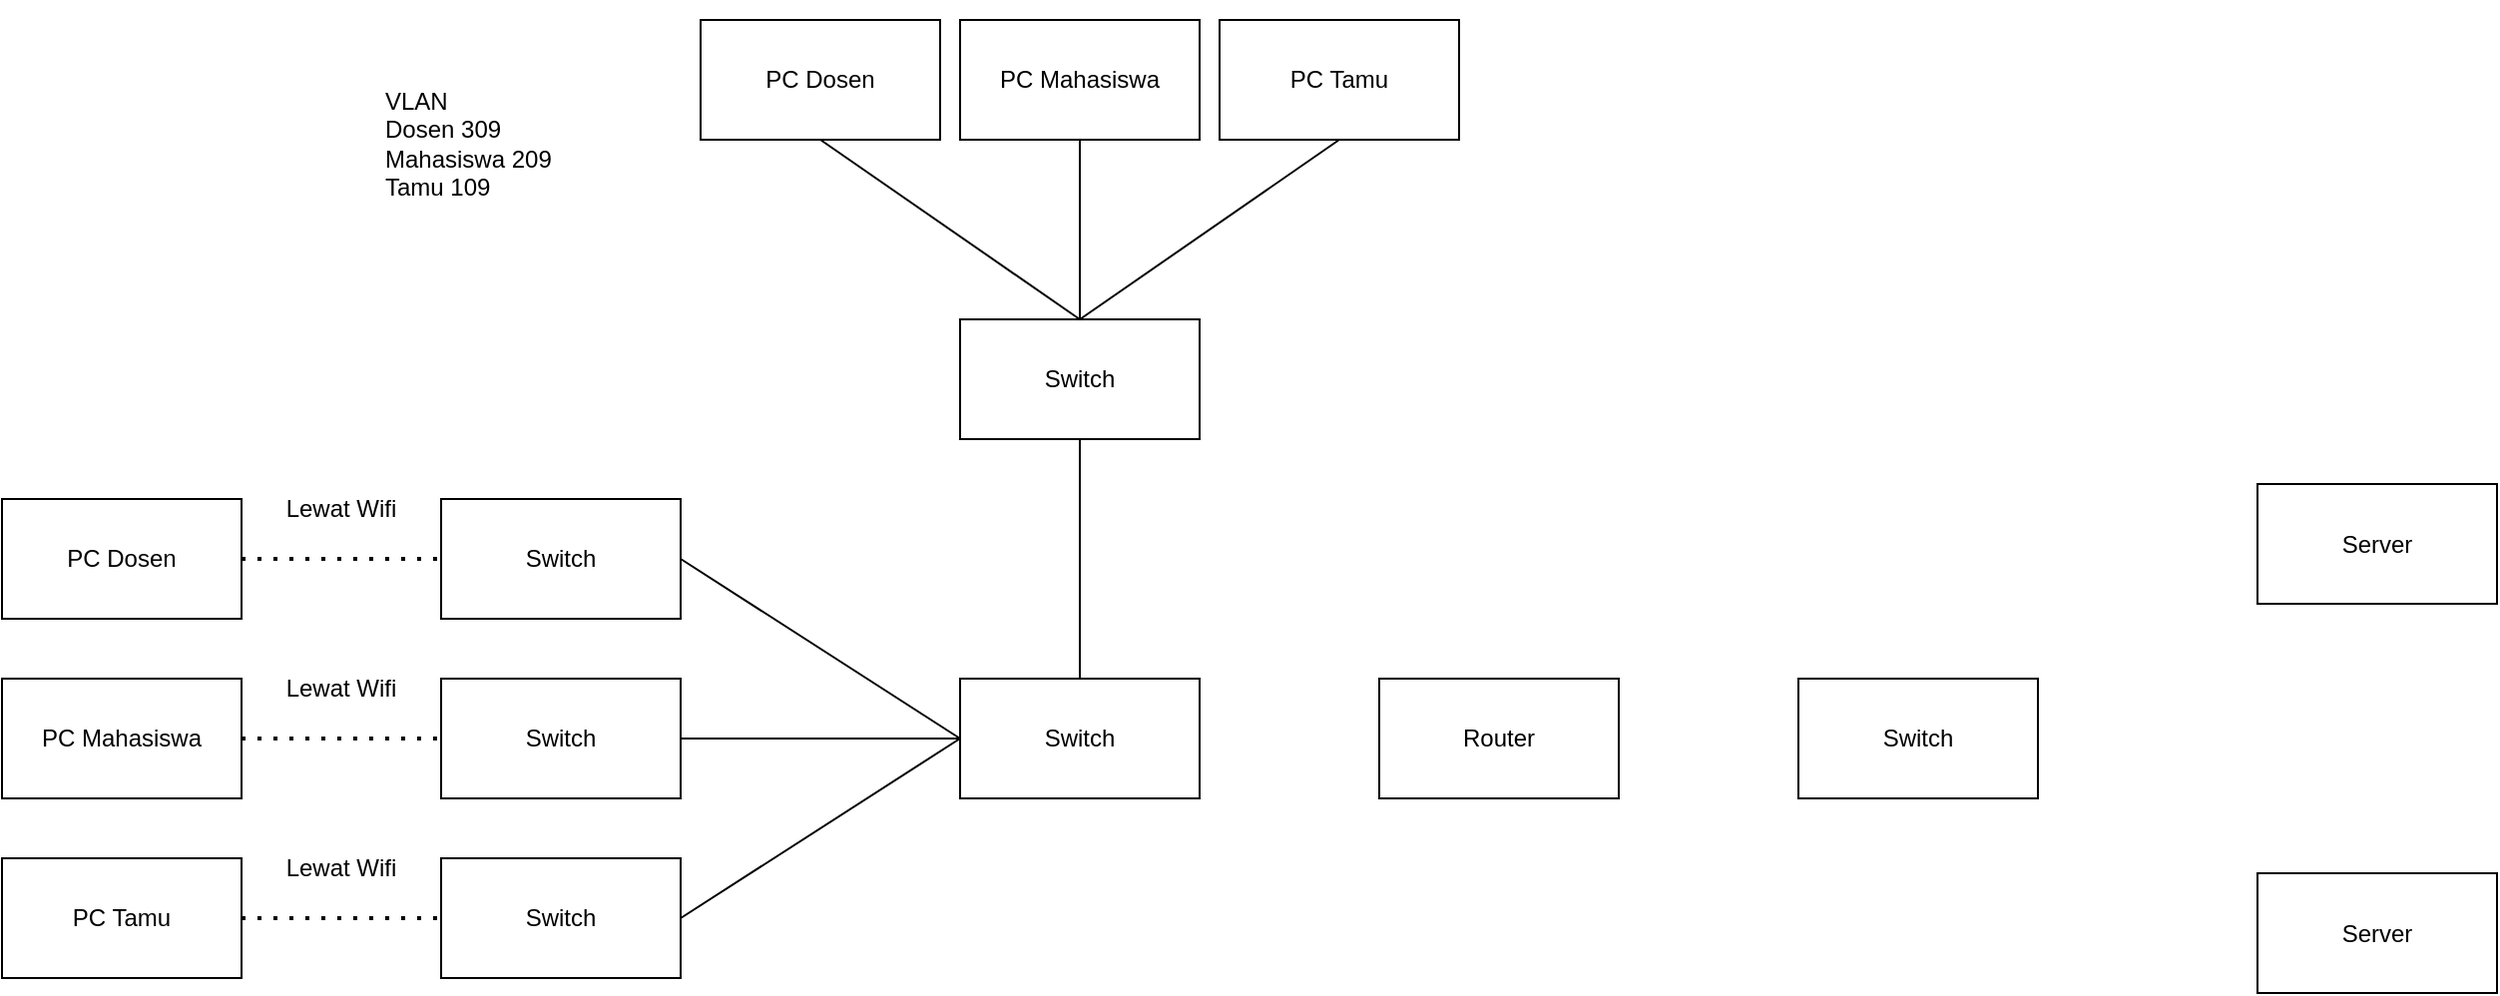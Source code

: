 <mxfile version="28.2.5">
  <diagram name="Page-1" id="QnvDENanHLP7i-Xlz8z3">
    <mxGraphModel dx="1803" dy="1664" grid="1" gridSize="10" guides="1" tooltips="1" connect="1" arrows="1" fold="1" page="1" pageScale="1" pageWidth="850" pageHeight="1100" math="0" shadow="0">
      <root>
        <mxCell id="0" />
        <mxCell id="1" parent="0" />
        <mxCell id="2RDvjNLUTE3DEYnWK3N8-1" value="PC Mahasiswa" style="rounded=0;whiteSpace=wrap;html=1;" parent="1" vertex="1">
          <mxGeometry x="280" width="120" height="60" as="geometry" />
        </mxCell>
        <mxCell id="2RDvjNLUTE3DEYnWK3N8-2" value="PC Dosen" style="rounded=0;whiteSpace=wrap;html=1;" parent="1" vertex="1">
          <mxGeometry x="150" width="120" height="60" as="geometry" />
        </mxCell>
        <mxCell id="2RDvjNLUTE3DEYnWK3N8-3" value="PC Tamu" style="rounded=0;whiteSpace=wrap;html=1;" parent="1" vertex="1">
          <mxGeometry x="410" width="120" height="60" as="geometry" />
        </mxCell>
        <mxCell id="2RDvjNLUTE3DEYnWK3N8-4" value="&lt;div&gt;&lt;br&gt;&lt;/div&gt;&lt;div&gt;VLAN&lt;/div&gt;Dosen 309&lt;div&gt;Mahasiswa 209&lt;/div&gt;&lt;div&gt;Tamu 109&lt;/div&gt;" style="text;html=1;align=left;verticalAlign=middle;whiteSpace=wrap;rounded=0;" parent="1" vertex="1">
          <mxGeometry x="-10" y="-10" width="120" height="130" as="geometry" />
        </mxCell>
        <mxCell id="2RDvjNLUTE3DEYnWK3N8-5" value="Switch" style="rounded=0;whiteSpace=wrap;html=1;" parent="1" vertex="1">
          <mxGeometry x="280" y="150" width="120" height="60" as="geometry" />
        </mxCell>
        <mxCell id="2RDvjNLUTE3DEYnWK3N8-6" value="" style="endArrow=none;html=1;rounded=0;exitX=0.5;exitY=1;exitDx=0;exitDy=0;entryX=0.5;entryY=0;entryDx=0;entryDy=0;" parent="1" source="2RDvjNLUTE3DEYnWK3N8-2" target="2RDvjNLUTE3DEYnWK3N8-5" edge="1">
          <mxGeometry width="50" height="50" relative="1" as="geometry">
            <mxPoint x="290" y="180" as="sourcePoint" />
            <mxPoint x="340" y="130" as="targetPoint" />
          </mxGeometry>
        </mxCell>
        <mxCell id="2RDvjNLUTE3DEYnWK3N8-7" value="" style="endArrow=none;html=1;rounded=0;exitX=0.5;exitY=1;exitDx=0;exitDy=0;entryX=0.5;entryY=0;entryDx=0;entryDy=0;" parent="1" source="2RDvjNLUTE3DEYnWK3N8-1" target="2RDvjNLUTE3DEYnWK3N8-5" edge="1">
          <mxGeometry width="50" height="50" relative="1" as="geometry">
            <mxPoint x="360" y="130" as="sourcePoint" />
            <mxPoint x="490" y="220" as="targetPoint" />
          </mxGeometry>
        </mxCell>
        <mxCell id="2RDvjNLUTE3DEYnWK3N8-8" value="" style="endArrow=none;html=1;rounded=0;exitX=0.5;exitY=1;exitDx=0;exitDy=0;entryX=0.5;entryY=0;entryDx=0;entryDy=0;" parent="1" source="2RDvjNLUTE3DEYnWK3N8-3" target="2RDvjNLUTE3DEYnWK3N8-5" edge="1">
          <mxGeometry width="50" height="50" relative="1" as="geometry">
            <mxPoint x="380" y="130" as="sourcePoint" />
            <mxPoint x="380" y="220" as="targetPoint" />
          </mxGeometry>
        </mxCell>
        <mxCell id="2RDvjNLUTE3DEYnWK3N8-9" value="Switch" style="rounded=0;whiteSpace=wrap;html=1;" parent="1" vertex="1">
          <mxGeometry x="280" y="330" width="120" height="60" as="geometry" />
        </mxCell>
        <mxCell id="2RDvjNLUTE3DEYnWK3N8-10" value="" style="endArrow=none;html=1;rounded=0;entryX=0.5;entryY=1;entryDx=0;entryDy=0;exitX=0.5;exitY=0;exitDx=0;exitDy=0;" parent="1" source="2RDvjNLUTE3DEYnWK3N8-9" target="2RDvjNLUTE3DEYnWK3N8-5" edge="1">
          <mxGeometry width="50" height="50" relative="1" as="geometry">
            <mxPoint x="290" y="380" as="sourcePoint" />
            <mxPoint x="340" y="330" as="targetPoint" />
          </mxGeometry>
        </mxCell>
        <mxCell id="2RDvjNLUTE3DEYnWK3N8-11" value="" style="endArrow=none;html=1;rounded=0;entryX=0;entryY=0.5;entryDx=0;entryDy=0;exitX=1;exitY=0.5;exitDx=0;exitDy=0;" parent="1" target="2RDvjNLUTE3DEYnWK3N8-9" edge="1" source="I4DnljikiBGqep7M0Yuy-1">
          <mxGeometry width="50" height="50" relative="1" as="geometry">
            <mxPoint x="200" y="360" as="sourcePoint" />
            <mxPoint x="250" y="280" as="targetPoint" />
          </mxGeometry>
        </mxCell>
        <mxCell id="I4DnljikiBGqep7M0Yuy-1" value="Switch" style="rounded=0;whiteSpace=wrap;html=1;" vertex="1" parent="1">
          <mxGeometry x="20" y="330" width="120" height="60" as="geometry" />
        </mxCell>
        <mxCell id="I4DnljikiBGqep7M0Yuy-2" value="Switch" style="rounded=0;whiteSpace=wrap;html=1;" vertex="1" parent="1">
          <mxGeometry x="20" y="240" width="120" height="60" as="geometry" />
        </mxCell>
        <mxCell id="I4DnljikiBGqep7M0Yuy-3" value="Switch" style="rounded=0;whiteSpace=wrap;html=1;" vertex="1" parent="1">
          <mxGeometry x="20" y="420" width="120" height="60" as="geometry" />
        </mxCell>
        <mxCell id="I4DnljikiBGqep7M0Yuy-4" value="" style="endArrow=none;html=1;rounded=0;entryX=0;entryY=0.5;entryDx=0;entryDy=0;exitX=1;exitY=0.5;exitDx=0;exitDy=0;" edge="1" parent="1" source="I4DnljikiBGqep7M0Yuy-3" target="2RDvjNLUTE3DEYnWK3N8-9">
          <mxGeometry width="50" height="50" relative="1" as="geometry">
            <mxPoint x="180" y="370" as="sourcePoint" />
            <mxPoint x="320" y="370" as="targetPoint" />
          </mxGeometry>
        </mxCell>
        <mxCell id="I4DnljikiBGqep7M0Yuy-5" value="" style="endArrow=none;html=1;rounded=0;entryX=0;entryY=0.5;entryDx=0;entryDy=0;exitX=1;exitY=0.5;exitDx=0;exitDy=0;" edge="1" parent="1" source="I4DnljikiBGqep7M0Yuy-2" target="2RDvjNLUTE3DEYnWK3N8-9">
          <mxGeometry width="50" height="50" relative="1" as="geometry">
            <mxPoint x="260" y="530" as="sourcePoint" />
            <mxPoint x="400" y="440" as="targetPoint" />
          </mxGeometry>
        </mxCell>
        <mxCell id="I4DnljikiBGqep7M0Yuy-6" value="PC Dosen" style="rounded=0;whiteSpace=wrap;html=1;" vertex="1" parent="1">
          <mxGeometry x="-200" y="240" width="120" height="60" as="geometry" />
        </mxCell>
        <mxCell id="I4DnljikiBGqep7M0Yuy-7" value="PC Mahasiswa" style="rounded=0;whiteSpace=wrap;html=1;" vertex="1" parent="1">
          <mxGeometry x="-200" y="330" width="120" height="60" as="geometry" />
        </mxCell>
        <mxCell id="I4DnljikiBGqep7M0Yuy-8" value="PC Tamu" style="rounded=0;whiteSpace=wrap;html=1;" vertex="1" parent="1">
          <mxGeometry x="-200" y="420" width="120" height="60" as="geometry" />
        </mxCell>
        <mxCell id="I4DnljikiBGqep7M0Yuy-9" value="" style="endArrow=none;dashed=1;html=1;dashPattern=1 3;strokeWidth=2;rounded=0;exitX=1;exitY=0.5;exitDx=0;exitDy=0;entryX=0;entryY=0.5;entryDx=0;entryDy=0;" edge="1" parent="1" source="I4DnljikiBGqep7M0Yuy-6" target="I4DnljikiBGqep7M0Yuy-2">
          <mxGeometry width="50" height="50" relative="1" as="geometry">
            <mxPoint x="140" y="340" as="sourcePoint" />
            <mxPoint x="10" y="270" as="targetPoint" />
          </mxGeometry>
        </mxCell>
        <mxCell id="I4DnljikiBGqep7M0Yuy-10" value="" style="endArrow=none;dashed=1;html=1;dashPattern=1 3;strokeWidth=2;rounded=0;exitX=1;exitY=0.5;exitDx=0;exitDy=0;entryX=0;entryY=0.5;entryDx=0;entryDy=0;" edge="1" parent="1" source="I4DnljikiBGqep7M0Yuy-7" target="I4DnljikiBGqep7M0Yuy-1">
          <mxGeometry width="50" height="50" relative="1" as="geometry">
            <mxPoint x="30" y="320" as="sourcePoint" />
            <mxPoint x="130" y="320" as="targetPoint" />
          </mxGeometry>
        </mxCell>
        <mxCell id="I4DnljikiBGqep7M0Yuy-11" value="" style="endArrow=none;dashed=1;html=1;dashPattern=1 3;strokeWidth=2;rounded=0;exitX=1;exitY=0.5;exitDx=0;exitDy=0;entryX=0;entryY=0.5;entryDx=0;entryDy=0;" edge="1" parent="1" source="I4DnljikiBGqep7M0Yuy-8" target="I4DnljikiBGqep7M0Yuy-3">
          <mxGeometry width="50" height="50" relative="1" as="geometry">
            <mxPoint x="40" y="380" as="sourcePoint" />
            <mxPoint x="140" y="380" as="targetPoint" />
          </mxGeometry>
        </mxCell>
        <mxCell id="I4DnljikiBGqep7M0Yuy-12" value="Lewat Wifi" style="text;html=1;align=center;verticalAlign=middle;whiteSpace=wrap;rounded=0;" vertex="1" parent="1">
          <mxGeometry x="-60" y="230" width="60" height="30" as="geometry" />
        </mxCell>
        <mxCell id="I4DnljikiBGqep7M0Yuy-13" value="Lewat Wifi" style="text;html=1;align=center;verticalAlign=middle;whiteSpace=wrap;rounded=0;" vertex="1" parent="1">
          <mxGeometry x="-60" y="320" width="60" height="30" as="geometry" />
        </mxCell>
        <mxCell id="I4DnljikiBGqep7M0Yuy-15" value="Lewat Wifi" style="text;html=1;align=center;verticalAlign=middle;whiteSpace=wrap;rounded=0;" vertex="1" parent="1">
          <mxGeometry x="-60" y="410" width="60" height="30" as="geometry" />
        </mxCell>
        <mxCell id="I4DnljikiBGqep7M0Yuy-16" value="Router" style="rounded=0;whiteSpace=wrap;html=1;" vertex="1" parent="1">
          <mxGeometry x="490" y="330" width="120" height="60" as="geometry" />
        </mxCell>
        <mxCell id="I4DnljikiBGqep7M0Yuy-17" value="Switch" style="rounded=0;whiteSpace=wrap;html=1;" vertex="1" parent="1">
          <mxGeometry x="700" y="330" width="120" height="60" as="geometry" />
        </mxCell>
        <mxCell id="I4DnljikiBGqep7M0Yuy-18" value="Server" style="rounded=0;whiteSpace=wrap;html=1;" vertex="1" parent="1">
          <mxGeometry x="930" y="232.5" width="120" height="60" as="geometry" />
        </mxCell>
        <mxCell id="I4DnljikiBGqep7M0Yuy-19" value="Server" style="rounded=0;whiteSpace=wrap;html=1;" vertex="1" parent="1">
          <mxGeometry x="930" y="427.5" width="120" height="60" as="geometry" />
        </mxCell>
      </root>
    </mxGraphModel>
  </diagram>
</mxfile>
